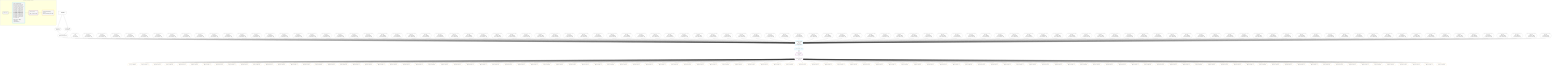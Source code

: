 %%{init: {'themeVariables': { 'fontSize': '12px'}}}%%
graph TD
    classDef path fill:#eee,stroke:#000,color:#000
    classDef plan fill:#fff,stroke-width:1px,color:#000
    classDef itemplan fill:#fff,stroke-width:2px,color:#000
    classDef unbatchedplan fill:#dff,stroke-width:1px,color:#000
    classDef sideeffectplan fill:#fcc,stroke-width:2px,color:#000
    classDef bucket fill:#f6f6f6,color:#000,stroke-width:2px,text-align:left

    subgraph "Buckets for queries/v4/json-overflow"
    Bucket0("Bucket 0 (root)"):::bucket
    Bucket1("Bucket 1 (nullableBoundary)<br />Deps: 12, 13, 431, 21, 25, 29, 33, 37, 41, 45, 49, 53, 57, 61, 65, 69, 73, 77, 81, 85, 89, 93, 97, 101, 105, 109, 113, 117, 121, 125, 129, 133, 137, 141, 145, 149, 153, 157, 161, 165, 169, 173, 177, 181, 185, 189, 193, 197, 201, 205, 209, 213, 217, 221, 225, 229, 233, 237, 241, 245, 249, 253, 257, 261, 265, 269, 273, 277, 281, 285, 289, 293, 297, 301, 305, 309, 313, 317, 321, 325, 329, 333, 337, 341, 345, 349, 353, 357, 361, 365, 369, 373, 377, 381, 385, 389, 393, 397, 401, 405, 409, 413, 417, 421, 425, 429<br /><br />ROOT Connectionᐸ9ᐳ[13]<br />1: PgSelect[15]<br />2: PgSelectRows[16]"):::bucket
    Bucket2("Bucket 2 (listItem)<br /><br />ROOT __Item{2}ᐸ16ᐳ[17]"):::bucket
    Bucket3("Bucket 3 (nullableBoundary)<br />Deps: 18<br /><br />ROOT PgSelectSingle{2}ᐸpostᐳ[18]"):::bucket
    end
    Bucket0 --> Bucket1
    Bucket1 --> Bucket2
    Bucket2 --> Bucket3

    %% plan dependencies
    Object12{{"Object[12∈0] ➊<br />ᐸ{pgSettings,withPgClient}ᐳ"}}:::plan
    Access10{{"Access[10∈0] ➊<br />ᐸ2.pgSettingsᐳ"}}:::plan
    Access11{{"Access[11∈0] ➊<br />ᐸ2.withPgClientᐳ"}}:::plan
    Access10 & Access11 --> Object12
    PgFromExpression21{{"PgFromExpression[21∈0] ➊<br />More deps:<br />- Constantᐸ1ᐳ[431]<br />- Constantᐸundefinedᐳ[7]"}}:::plan
    PgFromExpression25{{"PgFromExpression[25∈0] ➊<br />More deps:<br />- Constantᐸ2ᐳ[432]<br />- Constantᐸundefinedᐳ[7]"}}:::plan
    PgFromExpression29{{"PgFromExpression[29∈0] ➊<br />More deps:<br />- Constantᐸ3ᐳ[433]<br />- Constantᐸundefinedᐳ[7]"}}:::plan
    PgFromExpression33{{"PgFromExpression[33∈0] ➊<br />More deps:<br />- Constantᐸ4ᐳ[434]<br />- Constantᐸundefinedᐳ[7]"}}:::plan
    PgFromExpression37{{"PgFromExpression[37∈0] ➊<br />More deps:<br />- Constantᐸ5ᐳ[435]<br />- Constantᐸundefinedᐳ[7]"}}:::plan
    PgFromExpression41{{"PgFromExpression[41∈0] ➊<br />More deps:<br />- Constantᐸ6ᐳ[436]<br />- Constantᐸundefinedᐳ[7]"}}:::plan
    PgFromExpression45{{"PgFromExpression[45∈0] ➊<br />More deps:<br />- Constantᐸ7ᐳ[437]<br />- Constantᐸundefinedᐳ[7]"}}:::plan
    PgFromExpression49{{"PgFromExpression[49∈0] ➊<br />More deps:<br />- Constantᐸ8ᐳ[438]<br />- Constantᐸundefinedᐳ[7]"}}:::plan
    PgFromExpression53{{"PgFromExpression[53∈0] ➊<br />More deps:<br />- Constantᐸ9ᐳ[439]<br />- Constantᐸundefinedᐳ[7]"}}:::plan
    PgFromExpression57{{"PgFromExpression[57∈0] ➊<br />More deps:<br />- Constantᐸ10ᐳ[440]<br />- Constantᐸundefinedᐳ[7]"}}:::plan
    PgFromExpression61{{"PgFromExpression[61∈0] ➊<br />More deps:<br />- Constantᐸ11ᐳ[441]<br />- Constantᐸundefinedᐳ[7]"}}:::plan
    PgFromExpression65{{"PgFromExpression[65∈0] ➊<br />More deps:<br />- Constantᐸ12ᐳ[442]<br />- Constantᐸundefinedᐳ[7]"}}:::plan
    PgFromExpression69{{"PgFromExpression[69∈0] ➊<br />More deps:<br />- Constantᐸ13ᐳ[443]<br />- Constantᐸundefinedᐳ[7]"}}:::plan
    PgFromExpression73{{"PgFromExpression[73∈0] ➊<br />More deps:<br />- Constantᐸ14ᐳ[444]<br />- Constantᐸundefinedᐳ[7]"}}:::plan
    PgFromExpression77{{"PgFromExpression[77∈0] ➊<br />More deps:<br />- Constantᐸ15ᐳ[445]<br />- Constantᐸundefinedᐳ[7]"}}:::plan
    PgFromExpression81{{"PgFromExpression[81∈0] ➊<br />More deps:<br />- Constantᐸ16ᐳ[446]<br />- Constantᐸundefinedᐳ[7]"}}:::plan
    PgFromExpression85{{"PgFromExpression[85∈0] ➊<br />More deps:<br />- Constantᐸ17ᐳ[447]<br />- Constantᐸundefinedᐳ[7]"}}:::plan
    PgFromExpression89{{"PgFromExpression[89∈0] ➊<br />More deps:<br />- Constantᐸ18ᐳ[448]<br />- Constantᐸundefinedᐳ[7]"}}:::plan
    PgFromExpression93{{"PgFromExpression[93∈0] ➊<br />More deps:<br />- Constantᐸ19ᐳ[449]<br />- Constantᐸundefinedᐳ[7]"}}:::plan
    PgFromExpression97{{"PgFromExpression[97∈0] ➊<br />More deps:<br />- Constantᐸ20ᐳ[450]<br />- Constantᐸundefinedᐳ[7]"}}:::plan
    PgFromExpression101{{"PgFromExpression[101∈0] ➊<br />More deps:<br />- Constantᐸ21ᐳ[451]<br />- Constantᐸundefinedᐳ[7]"}}:::plan
    PgFromExpression105{{"PgFromExpression[105∈0] ➊<br />More deps:<br />- Constantᐸ22ᐳ[452]<br />- Constantᐸundefinedᐳ[7]"}}:::plan
    PgFromExpression109{{"PgFromExpression[109∈0] ➊<br />More deps:<br />- Constantᐸ23ᐳ[453]<br />- Constantᐸundefinedᐳ[7]"}}:::plan
    PgFromExpression113{{"PgFromExpression[113∈0] ➊<br />More deps:<br />- Constantᐸ24ᐳ[454]<br />- Constantᐸundefinedᐳ[7]"}}:::plan
    PgFromExpression117{{"PgFromExpression[117∈0] ➊<br />More deps:<br />- Constantᐸ25ᐳ[455]<br />- Constantᐸundefinedᐳ[7]"}}:::plan
    PgFromExpression121{{"PgFromExpression[121∈0] ➊<br />More deps:<br />- Constantᐸ26ᐳ[456]<br />- Constantᐸundefinedᐳ[7]"}}:::plan
    PgFromExpression125{{"PgFromExpression[125∈0] ➊<br />More deps:<br />- Constantᐸ27ᐳ[457]<br />- Constantᐸundefinedᐳ[7]"}}:::plan
    PgFromExpression129{{"PgFromExpression[129∈0] ➊<br />More deps:<br />- Constantᐸ28ᐳ[458]<br />- Constantᐸundefinedᐳ[7]"}}:::plan
    PgFromExpression133{{"PgFromExpression[133∈0] ➊<br />More deps:<br />- Constantᐸ29ᐳ[459]<br />- Constantᐸundefinedᐳ[7]"}}:::plan
    PgFromExpression137{{"PgFromExpression[137∈0] ➊<br />More deps:<br />- Constantᐸ30ᐳ[460]<br />- Constantᐸundefinedᐳ[7]"}}:::plan
    PgFromExpression141{{"PgFromExpression[141∈0] ➊<br />More deps:<br />- Constantᐸ31ᐳ[461]<br />- Constantᐸundefinedᐳ[7]"}}:::plan
    PgFromExpression145{{"PgFromExpression[145∈0] ➊<br />More deps:<br />- Constantᐸ32ᐳ[462]<br />- Constantᐸundefinedᐳ[7]"}}:::plan
    PgFromExpression149{{"PgFromExpression[149∈0] ➊<br />More deps:<br />- Constantᐸ33ᐳ[463]<br />- Constantᐸundefinedᐳ[7]"}}:::plan
    PgFromExpression153{{"PgFromExpression[153∈0] ➊<br />More deps:<br />- Constantᐸ34ᐳ[464]<br />- Constantᐸundefinedᐳ[7]"}}:::plan
    PgFromExpression157{{"PgFromExpression[157∈0] ➊<br />More deps:<br />- Constantᐸ35ᐳ[465]<br />- Constantᐸundefinedᐳ[7]"}}:::plan
    PgFromExpression161{{"PgFromExpression[161∈0] ➊<br />More deps:<br />- Constantᐸ36ᐳ[466]<br />- Constantᐸundefinedᐳ[7]"}}:::plan
    PgFromExpression165{{"PgFromExpression[165∈0] ➊<br />More deps:<br />- Constantᐸ37ᐳ[467]<br />- Constantᐸundefinedᐳ[7]"}}:::plan
    PgFromExpression169{{"PgFromExpression[169∈0] ➊<br />More deps:<br />- Constantᐸ38ᐳ[468]<br />- Constantᐸundefinedᐳ[7]"}}:::plan
    PgFromExpression173{{"PgFromExpression[173∈0] ➊<br />More deps:<br />- Constantᐸ39ᐳ[469]<br />- Constantᐸundefinedᐳ[7]"}}:::plan
    PgFromExpression177{{"PgFromExpression[177∈0] ➊<br />More deps:<br />- Constantᐸ40ᐳ[470]<br />- Constantᐸundefinedᐳ[7]"}}:::plan
    PgFromExpression181{{"PgFromExpression[181∈0] ➊<br />More deps:<br />- Constantᐸ41ᐳ[471]<br />- Constantᐸundefinedᐳ[7]"}}:::plan
    PgFromExpression185{{"PgFromExpression[185∈0] ➊<br />More deps:<br />- Constantᐸ42ᐳ[472]<br />- Constantᐸundefinedᐳ[7]"}}:::plan
    PgFromExpression189{{"PgFromExpression[189∈0] ➊<br />More deps:<br />- Constantᐸ43ᐳ[473]<br />- Constantᐸundefinedᐳ[7]"}}:::plan
    PgFromExpression193{{"PgFromExpression[193∈0] ➊<br />More deps:<br />- Constantᐸ44ᐳ[474]<br />- Constantᐸundefinedᐳ[7]"}}:::plan
    PgFromExpression197{{"PgFromExpression[197∈0] ➊<br />More deps:<br />- Constantᐸ45ᐳ[475]<br />- Constantᐸundefinedᐳ[7]"}}:::plan
    PgFromExpression201{{"PgFromExpression[201∈0] ➊<br />More deps:<br />- Constantᐸ46ᐳ[476]<br />- Constantᐸundefinedᐳ[7]"}}:::plan
    PgFromExpression205{{"PgFromExpression[205∈0] ➊<br />More deps:<br />- Constantᐸ47ᐳ[477]<br />- Constantᐸundefinedᐳ[7]"}}:::plan
    PgFromExpression209{{"PgFromExpression[209∈0] ➊<br />More deps:<br />- Constantᐸ48ᐳ[478]<br />- Constantᐸundefinedᐳ[7]"}}:::plan
    PgFromExpression213{{"PgFromExpression[213∈0] ➊<br />More deps:<br />- Constantᐸ49ᐳ[479]<br />- Constantᐸundefinedᐳ[7]"}}:::plan
    PgFromExpression217{{"PgFromExpression[217∈0] ➊<br />More deps:<br />- Constantᐸ50ᐳ[480]<br />- Constantᐸundefinedᐳ[7]"}}:::plan
    PgFromExpression221{{"PgFromExpression[221∈0] ➊<br />More deps:<br />- Constantᐸ51ᐳ[481]<br />- Constantᐸundefinedᐳ[7]"}}:::plan
    PgFromExpression225{{"PgFromExpression[225∈0] ➊<br />More deps:<br />- Constantᐸ52ᐳ[482]<br />- Constantᐸundefinedᐳ[7]"}}:::plan
    PgFromExpression229{{"PgFromExpression[229∈0] ➊<br />More deps:<br />- Constantᐸ53ᐳ[483]<br />- Constantᐸundefinedᐳ[7]"}}:::plan
    PgFromExpression233{{"PgFromExpression[233∈0] ➊<br />More deps:<br />- Constantᐸ54ᐳ[484]<br />- Constantᐸundefinedᐳ[7]"}}:::plan
    PgFromExpression237{{"PgFromExpression[237∈0] ➊<br />More deps:<br />- Constantᐸ55ᐳ[485]<br />- Constantᐸundefinedᐳ[7]"}}:::plan
    PgFromExpression241{{"PgFromExpression[241∈0] ➊<br />More deps:<br />- Constantᐸ56ᐳ[486]<br />- Constantᐸundefinedᐳ[7]"}}:::plan
    PgFromExpression245{{"PgFromExpression[245∈0] ➊<br />More deps:<br />- Constantᐸ57ᐳ[487]<br />- Constantᐸundefinedᐳ[7]"}}:::plan
    PgFromExpression249{{"PgFromExpression[249∈0] ➊<br />More deps:<br />- Constantᐸ58ᐳ[488]<br />- Constantᐸundefinedᐳ[7]"}}:::plan
    PgFromExpression253{{"PgFromExpression[253∈0] ➊<br />More deps:<br />- Constantᐸ59ᐳ[489]<br />- Constantᐸundefinedᐳ[7]"}}:::plan
    PgFromExpression257{{"PgFromExpression[257∈0] ➊<br />More deps:<br />- Constantᐸ60ᐳ[490]<br />- Constantᐸundefinedᐳ[7]"}}:::plan
    PgFromExpression261{{"PgFromExpression[261∈0] ➊<br />More deps:<br />- Constantᐸ61ᐳ[491]<br />- Constantᐸundefinedᐳ[7]"}}:::plan
    PgFromExpression265{{"PgFromExpression[265∈0] ➊<br />More deps:<br />- Constantᐸ62ᐳ[492]<br />- Constantᐸundefinedᐳ[7]"}}:::plan
    PgFromExpression269{{"PgFromExpression[269∈0] ➊<br />More deps:<br />- Constantᐸ63ᐳ[493]<br />- Constantᐸundefinedᐳ[7]"}}:::plan
    PgFromExpression273{{"PgFromExpression[273∈0] ➊<br />More deps:<br />- Constantᐸ64ᐳ[494]<br />- Constantᐸundefinedᐳ[7]"}}:::plan
    PgFromExpression277{{"PgFromExpression[277∈0] ➊<br />More deps:<br />- Constantᐸ65ᐳ[495]<br />- Constantᐸundefinedᐳ[7]"}}:::plan
    PgFromExpression281{{"PgFromExpression[281∈0] ➊<br />More deps:<br />- Constantᐸ66ᐳ[496]<br />- Constantᐸundefinedᐳ[7]"}}:::plan
    PgFromExpression285{{"PgFromExpression[285∈0] ➊<br />More deps:<br />- Constantᐸ67ᐳ[497]<br />- Constantᐸundefinedᐳ[7]"}}:::plan
    PgFromExpression289{{"PgFromExpression[289∈0] ➊<br />More deps:<br />- Constantᐸ68ᐳ[498]<br />- Constantᐸundefinedᐳ[7]"}}:::plan
    PgFromExpression293{{"PgFromExpression[293∈0] ➊<br />More deps:<br />- Constantᐸ69ᐳ[499]<br />- Constantᐸundefinedᐳ[7]"}}:::plan
    PgFromExpression297{{"PgFromExpression[297∈0] ➊<br />More deps:<br />- Constantᐸ70ᐳ[500]<br />- Constantᐸundefinedᐳ[7]"}}:::plan
    PgFromExpression301{{"PgFromExpression[301∈0] ➊<br />More deps:<br />- Constantᐸ71ᐳ[501]<br />- Constantᐸundefinedᐳ[7]"}}:::plan
    PgFromExpression305{{"PgFromExpression[305∈0] ➊<br />More deps:<br />- Constantᐸ72ᐳ[502]<br />- Constantᐸundefinedᐳ[7]"}}:::plan
    PgFromExpression309{{"PgFromExpression[309∈0] ➊<br />More deps:<br />- Constantᐸ73ᐳ[503]<br />- Constantᐸundefinedᐳ[7]"}}:::plan
    PgFromExpression313{{"PgFromExpression[313∈0] ➊<br />More deps:<br />- Constantᐸ74ᐳ[504]<br />- Constantᐸundefinedᐳ[7]"}}:::plan
    PgFromExpression317{{"PgFromExpression[317∈0] ➊<br />More deps:<br />- Constantᐸ75ᐳ[505]<br />- Constantᐸundefinedᐳ[7]"}}:::plan
    PgFromExpression321{{"PgFromExpression[321∈0] ➊<br />More deps:<br />- Constantᐸ76ᐳ[506]<br />- Constantᐸundefinedᐳ[7]"}}:::plan
    PgFromExpression325{{"PgFromExpression[325∈0] ➊<br />More deps:<br />- Constantᐸ77ᐳ[507]<br />- Constantᐸundefinedᐳ[7]"}}:::plan
    PgFromExpression329{{"PgFromExpression[329∈0] ➊<br />More deps:<br />- Constantᐸ78ᐳ[508]<br />- Constantᐸundefinedᐳ[7]"}}:::plan
    PgFromExpression333{{"PgFromExpression[333∈0] ➊<br />More deps:<br />- Constantᐸ79ᐳ[509]<br />- Constantᐸundefinedᐳ[7]"}}:::plan
    PgFromExpression337{{"PgFromExpression[337∈0] ➊<br />More deps:<br />- Constantᐸ80ᐳ[510]<br />- Constantᐸundefinedᐳ[7]"}}:::plan
    PgFromExpression341{{"PgFromExpression[341∈0] ➊<br />More deps:<br />- Constantᐸ81ᐳ[511]<br />- Constantᐸundefinedᐳ[7]"}}:::plan
    PgFromExpression345{{"PgFromExpression[345∈0] ➊<br />More deps:<br />- Constantᐸ82ᐳ[512]<br />- Constantᐸundefinedᐳ[7]"}}:::plan
    PgFromExpression349{{"PgFromExpression[349∈0] ➊<br />More deps:<br />- Constantᐸ83ᐳ[513]<br />- Constantᐸundefinedᐳ[7]"}}:::plan
    PgFromExpression353{{"PgFromExpression[353∈0] ➊<br />More deps:<br />- Constantᐸ84ᐳ[514]<br />- Constantᐸundefinedᐳ[7]"}}:::plan
    PgFromExpression357{{"PgFromExpression[357∈0] ➊<br />More deps:<br />- Constantᐸ85ᐳ[515]<br />- Constantᐸundefinedᐳ[7]"}}:::plan
    PgFromExpression361{{"PgFromExpression[361∈0] ➊<br />More deps:<br />- Constantᐸ86ᐳ[516]<br />- Constantᐸundefinedᐳ[7]"}}:::plan
    PgFromExpression365{{"PgFromExpression[365∈0] ➊<br />More deps:<br />- Constantᐸ87ᐳ[517]<br />- Constantᐸundefinedᐳ[7]"}}:::plan
    PgFromExpression369{{"PgFromExpression[369∈0] ➊<br />More deps:<br />- Constantᐸ88ᐳ[518]<br />- Constantᐸundefinedᐳ[7]"}}:::plan
    PgFromExpression373{{"PgFromExpression[373∈0] ➊<br />More deps:<br />- Constantᐸ89ᐳ[519]<br />- Constantᐸundefinedᐳ[7]"}}:::plan
    PgFromExpression377{{"PgFromExpression[377∈0] ➊<br />More deps:<br />- Constantᐸ90ᐳ[520]<br />- Constantᐸundefinedᐳ[7]"}}:::plan
    PgFromExpression381{{"PgFromExpression[381∈0] ➊<br />More deps:<br />- Constantᐸ91ᐳ[521]<br />- Constantᐸundefinedᐳ[7]"}}:::plan
    PgFromExpression385{{"PgFromExpression[385∈0] ➊<br />More deps:<br />- Constantᐸ92ᐳ[522]<br />- Constantᐸundefinedᐳ[7]"}}:::plan
    PgFromExpression389{{"PgFromExpression[389∈0] ➊<br />More deps:<br />- Constantᐸ93ᐳ[523]<br />- Constantᐸundefinedᐳ[7]"}}:::plan
    PgFromExpression393{{"PgFromExpression[393∈0] ➊<br />More deps:<br />- Constantᐸ94ᐳ[524]<br />- Constantᐸundefinedᐳ[7]"}}:::plan
    PgFromExpression397{{"PgFromExpression[397∈0] ➊<br />More deps:<br />- Constantᐸ95ᐳ[525]<br />- Constantᐸundefinedᐳ[7]"}}:::plan
    PgFromExpression401{{"PgFromExpression[401∈0] ➊<br />More deps:<br />- Constantᐸ96ᐳ[526]<br />- Constantᐸundefinedᐳ[7]"}}:::plan
    PgFromExpression405{{"PgFromExpression[405∈0] ➊<br />More deps:<br />- Constantᐸ97ᐳ[527]<br />- Constantᐸundefinedᐳ[7]"}}:::plan
    PgFromExpression409{{"PgFromExpression[409∈0] ➊<br />More deps:<br />- Constantᐸ98ᐳ[528]<br />- Constantᐸundefinedᐳ[7]"}}:::plan
    PgFromExpression413{{"PgFromExpression[413∈0] ➊<br />More deps:<br />- Constantᐸ99ᐳ[529]<br />- Constantᐸundefinedᐳ[7]"}}:::plan
    PgFromExpression417{{"PgFromExpression[417∈0] ➊<br />More deps:<br />- Constantᐸ100ᐳ[530]<br />- Constantᐸundefinedᐳ[7]"}}:::plan
    PgFromExpression421{{"PgFromExpression[421∈0] ➊<br />More deps:<br />- Constantᐸ101ᐳ[531]<br />- Constantᐸundefinedᐳ[7]"}}:::plan
    PgFromExpression425{{"PgFromExpression[425∈0] ➊<br />More deps:<br />- Constantᐸ102ᐳ[532]<br />- Constantᐸundefinedᐳ[7]"}}:::plan
    PgFromExpression429{{"PgFromExpression[429∈0] ➊<br />More deps:<br />- Constantᐸ103ᐳ[533]<br />- Constantᐸundefinedᐳ[7]"}}:::plan
    __Value2["__Value[2∈0] ➊<br />ᐸcontextᐳ"]:::plan
    __Value2 --> Access10
    __Value2 --> Access11
    Connection13{{"Connection[13∈0] ➊<br />ᐸ9ᐳ<br />More deps:<br />- Constantᐸ1ᐳ[431]"}}:::plan
    PgSelect15[["PgSelect[15∈1] ➊<br />ᐸpostᐳ<br />More deps:<br />- Constantᐸ1ᐳ[431]"]]:::plan
    Object12 & Connection13 & PgFromExpression21 & PgFromExpression25 & PgFromExpression29 & PgFromExpression33 & PgFromExpression37 & PgFromExpression41 & PgFromExpression45 & PgFromExpression49 & PgFromExpression53 & PgFromExpression57 & PgFromExpression61 & PgFromExpression65 & PgFromExpression69 & PgFromExpression73 & PgFromExpression77 & PgFromExpression81 & PgFromExpression85 & PgFromExpression89 & PgFromExpression93 & PgFromExpression97 & PgFromExpression101 & PgFromExpression105 & PgFromExpression109 & PgFromExpression113 & PgFromExpression117 & PgFromExpression121 & PgFromExpression125 & PgFromExpression129 & PgFromExpression133 & PgFromExpression137 & PgFromExpression141 & PgFromExpression145 & PgFromExpression149 & PgFromExpression153 & PgFromExpression157 & PgFromExpression161 & PgFromExpression165 & PgFromExpression169 & PgFromExpression173 & PgFromExpression177 & PgFromExpression181 & PgFromExpression185 & PgFromExpression189 & PgFromExpression193 & PgFromExpression197 & PgFromExpression201 & PgFromExpression205 & PgFromExpression209 & PgFromExpression213 & PgFromExpression217 & PgFromExpression221 & PgFromExpression225 & PgFromExpression229 & PgFromExpression233 & PgFromExpression237 & PgFromExpression241 & PgFromExpression245 & PgFromExpression249 & PgFromExpression253 & PgFromExpression257 & PgFromExpression261 & PgFromExpression265 & PgFromExpression269 & PgFromExpression273 & PgFromExpression277 & PgFromExpression281 & PgFromExpression285 & PgFromExpression289 & PgFromExpression293 & PgFromExpression297 & PgFromExpression301 & PgFromExpression305 & PgFromExpression309 & PgFromExpression313 & PgFromExpression317 & PgFromExpression321 & PgFromExpression325 & PgFromExpression329 & PgFromExpression333 & PgFromExpression337 & PgFromExpression341 & PgFromExpression345 & PgFromExpression349 & PgFromExpression353 & PgFromExpression357 & PgFromExpression361 & PgFromExpression365 & PgFromExpression369 & PgFromExpression373 & PgFromExpression377 & PgFromExpression381 & PgFromExpression385 & PgFromExpression389 & PgFromExpression393 & PgFromExpression397 & PgFromExpression401 & PgFromExpression405 & PgFromExpression409 & PgFromExpression413 & PgFromExpression417 & PgFromExpression421 & PgFromExpression425 & PgFromExpression429 --> PgSelect15
    PgSelectRows16[["PgSelectRows[16∈1] ➊"]]:::plan
    PgSelect15 --> PgSelectRows16
    __Item17[/"__Item[17∈2]<br />ᐸ16ᐳ"\]:::itemplan
    PgSelectRows16 ==> __Item17
    PgSelectSingle18{{"PgSelectSingle[18∈2]<br />ᐸpostᐳ"}}:::plan
    __Item17 --> PgSelectSingle18
    PgClassExpression19{{"PgClassExpression[19∈3]<br />ᐸ__post__.”headline”ᐳ"}}:::plan
    PgSelectSingle18 --> PgClassExpression19
    PgClassExpression22{{"PgClassExpression[22∈3]<br />ᐸ(1/0) /* E...ferred! */ᐳ"}}:::plan
    PgSelectSingle18 --> PgClassExpression22
    PgClassExpression26{{"PgClassExpression[26∈3]<br />ᐸ(1/0) /* E...ferred! */ᐳ"}}:::plan
    PgSelectSingle18 --> PgClassExpression26
    PgClassExpression30{{"PgClassExpression[30∈3]<br />ᐸ(1/0) /* E...ferred! */ᐳ"}}:::plan
    PgSelectSingle18 --> PgClassExpression30
    PgClassExpression34{{"PgClassExpression[34∈3]<br />ᐸ(1/0) /* E...ferred! */ᐳ"}}:::plan
    PgSelectSingle18 --> PgClassExpression34
    PgClassExpression38{{"PgClassExpression[38∈3]<br />ᐸ(1/0) /* E...ferred! */ᐳ"}}:::plan
    PgSelectSingle18 --> PgClassExpression38
    PgClassExpression42{{"PgClassExpression[42∈3]<br />ᐸ(1/0) /* E...ferred! */ᐳ"}}:::plan
    PgSelectSingle18 --> PgClassExpression42
    PgClassExpression46{{"PgClassExpression[46∈3]<br />ᐸ(1/0) /* E...ferred! */ᐳ"}}:::plan
    PgSelectSingle18 --> PgClassExpression46
    PgClassExpression50{{"PgClassExpression[50∈3]<br />ᐸ(1/0) /* E...ferred! */ᐳ"}}:::plan
    PgSelectSingle18 --> PgClassExpression50
    PgClassExpression54{{"PgClassExpression[54∈3]<br />ᐸ(1/0) /* E...ferred! */ᐳ"}}:::plan
    PgSelectSingle18 --> PgClassExpression54
    PgClassExpression58{{"PgClassExpression[58∈3]<br />ᐸ(1/0) /* E...ferred! */ᐳ"}}:::plan
    PgSelectSingle18 --> PgClassExpression58
    PgClassExpression62{{"PgClassExpression[62∈3]<br />ᐸ(1/0) /* E...ferred! */ᐳ"}}:::plan
    PgSelectSingle18 --> PgClassExpression62
    PgClassExpression66{{"PgClassExpression[66∈3]<br />ᐸ(1/0) /* E...ferred! */ᐳ"}}:::plan
    PgSelectSingle18 --> PgClassExpression66
    PgClassExpression70{{"PgClassExpression[70∈3]<br />ᐸ(1/0) /* E...ferred! */ᐳ"}}:::plan
    PgSelectSingle18 --> PgClassExpression70
    PgClassExpression74{{"PgClassExpression[74∈3]<br />ᐸ(1/0) /* E...ferred! */ᐳ"}}:::plan
    PgSelectSingle18 --> PgClassExpression74
    PgClassExpression78{{"PgClassExpression[78∈3]<br />ᐸ(1/0) /* E...ferred! */ᐳ"}}:::plan
    PgSelectSingle18 --> PgClassExpression78
    PgClassExpression82{{"PgClassExpression[82∈3]<br />ᐸ(1/0) /* E...ferred! */ᐳ"}}:::plan
    PgSelectSingle18 --> PgClassExpression82
    PgClassExpression86{{"PgClassExpression[86∈3]<br />ᐸ(1/0) /* E...ferred! */ᐳ"}}:::plan
    PgSelectSingle18 --> PgClassExpression86
    PgClassExpression90{{"PgClassExpression[90∈3]<br />ᐸ(1/0) /* E...ferred! */ᐳ"}}:::plan
    PgSelectSingle18 --> PgClassExpression90
    PgClassExpression94{{"PgClassExpression[94∈3]<br />ᐸ(1/0) /* E...ferred! */ᐳ"}}:::plan
    PgSelectSingle18 --> PgClassExpression94
    PgClassExpression98{{"PgClassExpression[98∈3]<br />ᐸ(1/0) /* E...ferred! */ᐳ"}}:::plan
    PgSelectSingle18 --> PgClassExpression98
    PgClassExpression102{{"PgClassExpression[102∈3]<br />ᐸ(1/0) /* E...ferred! */ᐳ"}}:::plan
    PgSelectSingle18 --> PgClassExpression102
    PgClassExpression106{{"PgClassExpression[106∈3]<br />ᐸ(1/0) /* E...ferred! */ᐳ"}}:::plan
    PgSelectSingle18 --> PgClassExpression106
    PgClassExpression110{{"PgClassExpression[110∈3]<br />ᐸ(1/0) /* E...ferred! */ᐳ"}}:::plan
    PgSelectSingle18 --> PgClassExpression110
    PgClassExpression114{{"PgClassExpression[114∈3]<br />ᐸ(1/0) /* E...ferred! */ᐳ"}}:::plan
    PgSelectSingle18 --> PgClassExpression114
    PgClassExpression118{{"PgClassExpression[118∈3]<br />ᐸ(1/0) /* E...ferred! */ᐳ"}}:::plan
    PgSelectSingle18 --> PgClassExpression118
    PgClassExpression122{{"PgClassExpression[122∈3]<br />ᐸ(1/0) /* E...ferred! */ᐳ"}}:::plan
    PgSelectSingle18 --> PgClassExpression122
    PgClassExpression126{{"PgClassExpression[126∈3]<br />ᐸ(1/0) /* E...ferred! */ᐳ"}}:::plan
    PgSelectSingle18 --> PgClassExpression126
    PgClassExpression130{{"PgClassExpression[130∈3]<br />ᐸ(1/0) /* E...ferred! */ᐳ"}}:::plan
    PgSelectSingle18 --> PgClassExpression130
    PgClassExpression134{{"PgClassExpression[134∈3]<br />ᐸ(1/0) /* E...ferred! */ᐳ"}}:::plan
    PgSelectSingle18 --> PgClassExpression134
    PgClassExpression138{{"PgClassExpression[138∈3]<br />ᐸ(1/0) /* E...ferred! */ᐳ"}}:::plan
    PgSelectSingle18 --> PgClassExpression138
    PgClassExpression142{{"PgClassExpression[142∈3]<br />ᐸ(1/0) /* E...ferred! */ᐳ"}}:::plan
    PgSelectSingle18 --> PgClassExpression142
    PgClassExpression146{{"PgClassExpression[146∈3]<br />ᐸ(1/0) /* E...ferred! */ᐳ"}}:::plan
    PgSelectSingle18 --> PgClassExpression146
    PgClassExpression150{{"PgClassExpression[150∈3]<br />ᐸ(1/0) /* E...ferred! */ᐳ"}}:::plan
    PgSelectSingle18 --> PgClassExpression150
    PgClassExpression154{{"PgClassExpression[154∈3]<br />ᐸ(1/0) /* E...ferred! */ᐳ"}}:::plan
    PgSelectSingle18 --> PgClassExpression154
    PgClassExpression158{{"PgClassExpression[158∈3]<br />ᐸ(1/0) /* E...ferred! */ᐳ"}}:::plan
    PgSelectSingle18 --> PgClassExpression158
    PgClassExpression162{{"PgClassExpression[162∈3]<br />ᐸ(1/0) /* E...ferred! */ᐳ"}}:::plan
    PgSelectSingle18 --> PgClassExpression162
    PgClassExpression166{{"PgClassExpression[166∈3]<br />ᐸ(1/0) /* E...ferred! */ᐳ"}}:::plan
    PgSelectSingle18 --> PgClassExpression166
    PgClassExpression170{{"PgClassExpression[170∈3]<br />ᐸ(1/0) /* E...ferred! */ᐳ"}}:::plan
    PgSelectSingle18 --> PgClassExpression170
    PgClassExpression174{{"PgClassExpression[174∈3]<br />ᐸ(1/0) /* E...ferred! */ᐳ"}}:::plan
    PgSelectSingle18 --> PgClassExpression174
    PgClassExpression178{{"PgClassExpression[178∈3]<br />ᐸ(1/0) /* E...ferred! */ᐳ"}}:::plan
    PgSelectSingle18 --> PgClassExpression178
    PgClassExpression182{{"PgClassExpression[182∈3]<br />ᐸ(1/0) /* E...ferred! */ᐳ"}}:::plan
    PgSelectSingle18 --> PgClassExpression182
    PgClassExpression186{{"PgClassExpression[186∈3]<br />ᐸ(1/0) /* E...ferred! */ᐳ"}}:::plan
    PgSelectSingle18 --> PgClassExpression186
    PgClassExpression190{{"PgClassExpression[190∈3]<br />ᐸ(1/0) /* E...ferred! */ᐳ"}}:::plan
    PgSelectSingle18 --> PgClassExpression190
    PgClassExpression194{{"PgClassExpression[194∈3]<br />ᐸ(1/0) /* E...ferred! */ᐳ"}}:::plan
    PgSelectSingle18 --> PgClassExpression194
    PgClassExpression198{{"PgClassExpression[198∈3]<br />ᐸ(1/0) /* E...ferred! */ᐳ"}}:::plan
    PgSelectSingle18 --> PgClassExpression198
    PgClassExpression202{{"PgClassExpression[202∈3]<br />ᐸ(1/0) /* E...ferred! */ᐳ"}}:::plan
    PgSelectSingle18 --> PgClassExpression202
    PgClassExpression206{{"PgClassExpression[206∈3]<br />ᐸ(1/0) /* E...ferred! */ᐳ"}}:::plan
    PgSelectSingle18 --> PgClassExpression206
    PgClassExpression210{{"PgClassExpression[210∈3]<br />ᐸ(1/0) /* E...ferred! */ᐳ"}}:::plan
    PgSelectSingle18 --> PgClassExpression210
    PgClassExpression214{{"PgClassExpression[214∈3]<br />ᐸ(1/0) /* E...ferred! */ᐳ"}}:::plan
    PgSelectSingle18 --> PgClassExpression214
    PgClassExpression218{{"PgClassExpression[218∈3]<br />ᐸ(1/0) /* E...ferred! */ᐳ"}}:::plan
    PgSelectSingle18 --> PgClassExpression218
    PgClassExpression222{{"PgClassExpression[222∈3]<br />ᐸ(1/0) /* E...ferred! */ᐳ"}}:::plan
    PgSelectSingle18 --> PgClassExpression222
    PgClassExpression226{{"PgClassExpression[226∈3]<br />ᐸ(1/0) /* E...ferred! */ᐳ"}}:::plan
    PgSelectSingle18 --> PgClassExpression226
    PgClassExpression230{{"PgClassExpression[230∈3]<br />ᐸ(1/0) /* E...ferred! */ᐳ"}}:::plan
    PgSelectSingle18 --> PgClassExpression230
    PgClassExpression234{{"PgClassExpression[234∈3]<br />ᐸ(1/0) /* E...ferred! */ᐳ"}}:::plan
    PgSelectSingle18 --> PgClassExpression234
    PgClassExpression238{{"PgClassExpression[238∈3]<br />ᐸ(1/0) /* E...ferred! */ᐳ"}}:::plan
    PgSelectSingle18 --> PgClassExpression238
    PgClassExpression242{{"PgClassExpression[242∈3]<br />ᐸ(1/0) /* E...ferred! */ᐳ"}}:::plan
    PgSelectSingle18 --> PgClassExpression242
    PgClassExpression246{{"PgClassExpression[246∈3]<br />ᐸ(1/0) /* E...ferred! */ᐳ"}}:::plan
    PgSelectSingle18 --> PgClassExpression246
    PgClassExpression250{{"PgClassExpression[250∈3]<br />ᐸ(1/0) /* E...ferred! */ᐳ"}}:::plan
    PgSelectSingle18 --> PgClassExpression250
    PgClassExpression254{{"PgClassExpression[254∈3]<br />ᐸ(1/0) /* E...ferred! */ᐳ"}}:::plan
    PgSelectSingle18 --> PgClassExpression254
    PgClassExpression258{{"PgClassExpression[258∈3]<br />ᐸ(1/0) /* E...ferred! */ᐳ"}}:::plan
    PgSelectSingle18 --> PgClassExpression258
    PgClassExpression262{{"PgClassExpression[262∈3]<br />ᐸ(1/0) /* E...ferred! */ᐳ"}}:::plan
    PgSelectSingle18 --> PgClassExpression262
    PgClassExpression266{{"PgClassExpression[266∈3]<br />ᐸ(1/0) /* E...ferred! */ᐳ"}}:::plan
    PgSelectSingle18 --> PgClassExpression266
    PgClassExpression270{{"PgClassExpression[270∈3]<br />ᐸ(1/0) /* E...ferred! */ᐳ"}}:::plan
    PgSelectSingle18 --> PgClassExpression270
    PgClassExpression274{{"PgClassExpression[274∈3]<br />ᐸ(1/0) /* E...ferred! */ᐳ"}}:::plan
    PgSelectSingle18 --> PgClassExpression274
    PgClassExpression278{{"PgClassExpression[278∈3]<br />ᐸ(1/0) /* E...ferred! */ᐳ"}}:::plan
    PgSelectSingle18 --> PgClassExpression278
    PgClassExpression282{{"PgClassExpression[282∈3]<br />ᐸ(1/0) /* E...ferred! */ᐳ"}}:::plan
    PgSelectSingle18 --> PgClassExpression282
    PgClassExpression286{{"PgClassExpression[286∈3]<br />ᐸ(1/0) /* E...ferred! */ᐳ"}}:::plan
    PgSelectSingle18 --> PgClassExpression286
    PgClassExpression290{{"PgClassExpression[290∈3]<br />ᐸ(1/0) /* E...ferred! */ᐳ"}}:::plan
    PgSelectSingle18 --> PgClassExpression290
    PgClassExpression294{{"PgClassExpression[294∈3]<br />ᐸ(1/0) /* E...ferred! */ᐳ"}}:::plan
    PgSelectSingle18 --> PgClassExpression294
    PgClassExpression298{{"PgClassExpression[298∈3]<br />ᐸ(1/0) /* E...ferred! */ᐳ"}}:::plan
    PgSelectSingle18 --> PgClassExpression298
    PgClassExpression302{{"PgClassExpression[302∈3]<br />ᐸ(1/0) /* E...ferred! */ᐳ"}}:::plan
    PgSelectSingle18 --> PgClassExpression302
    PgClassExpression306{{"PgClassExpression[306∈3]<br />ᐸ(1/0) /* E...ferred! */ᐳ"}}:::plan
    PgSelectSingle18 --> PgClassExpression306
    PgClassExpression310{{"PgClassExpression[310∈3]<br />ᐸ(1/0) /* E...ferred! */ᐳ"}}:::plan
    PgSelectSingle18 --> PgClassExpression310
    PgClassExpression314{{"PgClassExpression[314∈3]<br />ᐸ(1/0) /* E...ferred! */ᐳ"}}:::plan
    PgSelectSingle18 --> PgClassExpression314
    PgClassExpression318{{"PgClassExpression[318∈3]<br />ᐸ(1/0) /* E...ferred! */ᐳ"}}:::plan
    PgSelectSingle18 --> PgClassExpression318
    PgClassExpression322{{"PgClassExpression[322∈3]<br />ᐸ(1/0) /* E...ferred! */ᐳ"}}:::plan
    PgSelectSingle18 --> PgClassExpression322
    PgClassExpression326{{"PgClassExpression[326∈3]<br />ᐸ(1/0) /* E...ferred! */ᐳ"}}:::plan
    PgSelectSingle18 --> PgClassExpression326
    PgClassExpression330{{"PgClassExpression[330∈3]<br />ᐸ(1/0) /* E...ferred! */ᐳ"}}:::plan
    PgSelectSingle18 --> PgClassExpression330
    PgClassExpression334{{"PgClassExpression[334∈3]<br />ᐸ(1/0) /* E...ferred! */ᐳ"}}:::plan
    PgSelectSingle18 --> PgClassExpression334
    PgClassExpression338{{"PgClassExpression[338∈3]<br />ᐸ(1/0) /* E...ferred! */ᐳ"}}:::plan
    PgSelectSingle18 --> PgClassExpression338
    PgClassExpression342{{"PgClassExpression[342∈3]<br />ᐸ(1/0) /* E...ferred! */ᐳ"}}:::plan
    PgSelectSingle18 --> PgClassExpression342
    PgClassExpression346{{"PgClassExpression[346∈3]<br />ᐸ(1/0) /* E...ferred! */ᐳ"}}:::plan
    PgSelectSingle18 --> PgClassExpression346
    PgClassExpression350{{"PgClassExpression[350∈3]<br />ᐸ(1/0) /* E...ferred! */ᐳ"}}:::plan
    PgSelectSingle18 --> PgClassExpression350
    PgClassExpression354{{"PgClassExpression[354∈3]<br />ᐸ(1/0) /* E...ferred! */ᐳ"}}:::plan
    PgSelectSingle18 --> PgClassExpression354
    PgClassExpression358{{"PgClassExpression[358∈3]<br />ᐸ(1/0) /* E...ferred! */ᐳ"}}:::plan
    PgSelectSingle18 --> PgClassExpression358
    PgClassExpression362{{"PgClassExpression[362∈3]<br />ᐸ(1/0) /* E...ferred! */ᐳ"}}:::plan
    PgSelectSingle18 --> PgClassExpression362
    PgClassExpression366{{"PgClassExpression[366∈3]<br />ᐸ(1/0) /* E...ferred! */ᐳ"}}:::plan
    PgSelectSingle18 --> PgClassExpression366
    PgClassExpression370{{"PgClassExpression[370∈3]<br />ᐸ(1/0) /* E...ferred! */ᐳ"}}:::plan
    PgSelectSingle18 --> PgClassExpression370
    PgClassExpression374{{"PgClassExpression[374∈3]<br />ᐸ(1/0) /* E...ferred! */ᐳ"}}:::plan
    PgSelectSingle18 --> PgClassExpression374
    PgClassExpression378{{"PgClassExpression[378∈3]<br />ᐸ(1/0) /* E...ferred! */ᐳ"}}:::plan
    PgSelectSingle18 --> PgClassExpression378
    PgClassExpression382{{"PgClassExpression[382∈3]<br />ᐸ(1/0) /* E...ferred! */ᐳ"}}:::plan
    PgSelectSingle18 --> PgClassExpression382
    PgClassExpression386{{"PgClassExpression[386∈3]<br />ᐸ(1/0) /* E...ferred! */ᐳ"}}:::plan
    PgSelectSingle18 --> PgClassExpression386
    PgClassExpression390{{"PgClassExpression[390∈3]<br />ᐸ(1/0) /* E...ferred! */ᐳ"}}:::plan
    PgSelectSingle18 --> PgClassExpression390
    PgClassExpression394{{"PgClassExpression[394∈3]<br />ᐸ(1/0) /* E...ferred! */ᐳ"}}:::plan
    PgSelectSingle18 --> PgClassExpression394
    PgClassExpression398{{"PgClassExpression[398∈3]<br />ᐸ(1/0) /* E...ferred! */ᐳ"}}:::plan
    PgSelectSingle18 --> PgClassExpression398
    PgClassExpression402{{"PgClassExpression[402∈3]<br />ᐸ(1/0) /* E...ferred! */ᐳ"}}:::plan
    PgSelectSingle18 --> PgClassExpression402
    PgClassExpression406{{"PgClassExpression[406∈3]<br />ᐸ(1/0) /* E...ferred! */ᐳ"}}:::plan
    PgSelectSingle18 --> PgClassExpression406
    PgClassExpression410{{"PgClassExpression[410∈3]<br />ᐸ(1/0) /* E...ferred! */ᐳ"}}:::plan
    PgSelectSingle18 --> PgClassExpression410
    PgClassExpression414{{"PgClassExpression[414∈3]<br />ᐸ(1/0) /* E...ferred! */ᐳ"}}:::plan
    PgSelectSingle18 --> PgClassExpression414
    PgClassExpression418{{"PgClassExpression[418∈3]<br />ᐸ(1/0) /* E...ferred! */ᐳ"}}:::plan
    PgSelectSingle18 --> PgClassExpression418
    PgClassExpression422{{"PgClassExpression[422∈3]<br />ᐸ(1/0) /* E...ferred! */ᐳ"}}:::plan
    PgSelectSingle18 --> PgClassExpression422
    PgClassExpression426{{"PgClassExpression[426∈3]<br />ᐸ(1/0) /* E...ferred! */ᐳ"}}:::plan
    PgSelectSingle18 --> PgClassExpression426
    PgClassExpression430{{"PgClassExpression[430∈3]<br />ᐸ(1/0) /* E...ferred! */ᐳ"}}:::plan
    PgSelectSingle18 --> PgClassExpression430

    %% define steps
    classDef bucket0 stroke:#696969
    class Bucket0,__Value2,Access10,Access11,Object12,Connection13,PgFromExpression21,PgFromExpression25,PgFromExpression29,PgFromExpression33,PgFromExpression37,PgFromExpression41,PgFromExpression45,PgFromExpression49,PgFromExpression53,PgFromExpression57,PgFromExpression61,PgFromExpression65,PgFromExpression69,PgFromExpression73,PgFromExpression77,PgFromExpression81,PgFromExpression85,PgFromExpression89,PgFromExpression93,PgFromExpression97,PgFromExpression101,PgFromExpression105,PgFromExpression109,PgFromExpression113,PgFromExpression117,PgFromExpression121,PgFromExpression125,PgFromExpression129,PgFromExpression133,PgFromExpression137,PgFromExpression141,PgFromExpression145,PgFromExpression149,PgFromExpression153,PgFromExpression157,PgFromExpression161,PgFromExpression165,PgFromExpression169,PgFromExpression173,PgFromExpression177,PgFromExpression181,PgFromExpression185,PgFromExpression189,PgFromExpression193,PgFromExpression197,PgFromExpression201,PgFromExpression205,PgFromExpression209,PgFromExpression213,PgFromExpression217,PgFromExpression221,PgFromExpression225,PgFromExpression229,PgFromExpression233,PgFromExpression237,PgFromExpression241,PgFromExpression245,PgFromExpression249,PgFromExpression253,PgFromExpression257,PgFromExpression261,PgFromExpression265,PgFromExpression269,PgFromExpression273,PgFromExpression277,PgFromExpression281,PgFromExpression285,PgFromExpression289,PgFromExpression293,PgFromExpression297,PgFromExpression301,PgFromExpression305,PgFromExpression309,PgFromExpression313,PgFromExpression317,PgFromExpression321,PgFromExpression325,PgFromExpression329,PgFromExpression333,PgFromExpression337,PgFromExpression341,PgFromExpression345,PgFromExpression349,PgFromExpression353,PgFromExpression357,PgFromExpression361,PgFromExpression365,PgFromExpression369,PgFromExpression373,PgFromExpression377,PgFromExpression381,PgFromExpression385,PgFromExpression389,PgFromExpression393,PgFromExpression397,PgFromExpression401,PgFromExpression405,PgFromExpression409,PgFromExpression413,PgFromExpression417,PgFromExpression421,PgFromExpression425,PgFromExpression429 bucket0
    classDef bucket1 stroke:#00bfff
    class Bucket1,PgSelect15,PgSelectRows16 bucket1
    classDef bucket2 stroke:#7f007f
    class Bucket2,__Item17,PgSelectSingle18 bucket2
    classDef bucket3 stroke:#ffa500
    class Bucket3,PgClassExpression19,PgClassExpression22,PgClassExpression26,PgClassExpression30,PgClassExpression34,PgClassExpression38,PgClassExpression42,PgClassExpression46,PgClassExpression50,PgClassExpression54,PgClassExpression58,PgClassExpression62,PgClassExpression66,PgClassExpression70,PgClassExpression74,PgClassExpression78,PgClassExpression82,PgClassExpression86,PgClassExpression90,PgClassExpression94,PgClassExpression98,PgClassExpression102,PgClassExpression106,PgClassExpression110,PgClassExpression114,PgClassExpression118,PgClassExpression122,PgClassExpression126,PgClassExpression130,PgClassExpression134,PgClassExpression138,PgClassExpression142,PgClassExpression146,PgClassExpression150,PgClassExpression154,PgClassExpression158,PgClassExpression162,PgClassExpression166,PgClassExpression170,PgClassExpression174,PgClassExpression178,PgClassExpression182,PgClassExpression186,PgClassExpression190,PgClassExpression194,PgClassExpression198,PgClassExpression202,PgClassExpression206,PgClassExpression210,PgClassExpression214,PgClassExpression218,PgClassExpression222,PgClassExpression226,PgClassExpression230,PgClassExpression234,PgClassExpression238,PgClassExpression242,PgClassExpression246,PgClassExpression250,PgClassExpression254,PgClassExpression258,PgClassExpression262,PgClassExpression266,PgClassExpression270,PgClassExpression274,PgClassExpression278,PgClassExpression282,PgClassExpression286,PgClassExpression290,PgClassExpression294,PgClassExpression298,PgClassExpression302,PgClassExpression306,PgClassExpression310,PgClassExpression314,PgClassExpression318,PgClassExpression322,PgClassExpression326,PgClassExpression330,PgClassExpression334,PgClassExpression338,PgClassExpression342,PgClassExpression346,PgClassExpression350,PgClassExpression354,PgClassExpression358,PgClassExpression362,PgClassExpression366,PgClassExpression370,PgClassExpression374,PgClassExpression378,PgClassExpression382,PgClassExpression386,PgClassExpression390,PgClassExpression394,PgClassExpression398,PgClassExpression402,PgClassExpression406,PgClassExpression410,PgClassExpression414,PgClassExpression418,PgClassExpression422,PgClassExpression426,PgClassExpression430 bucket3